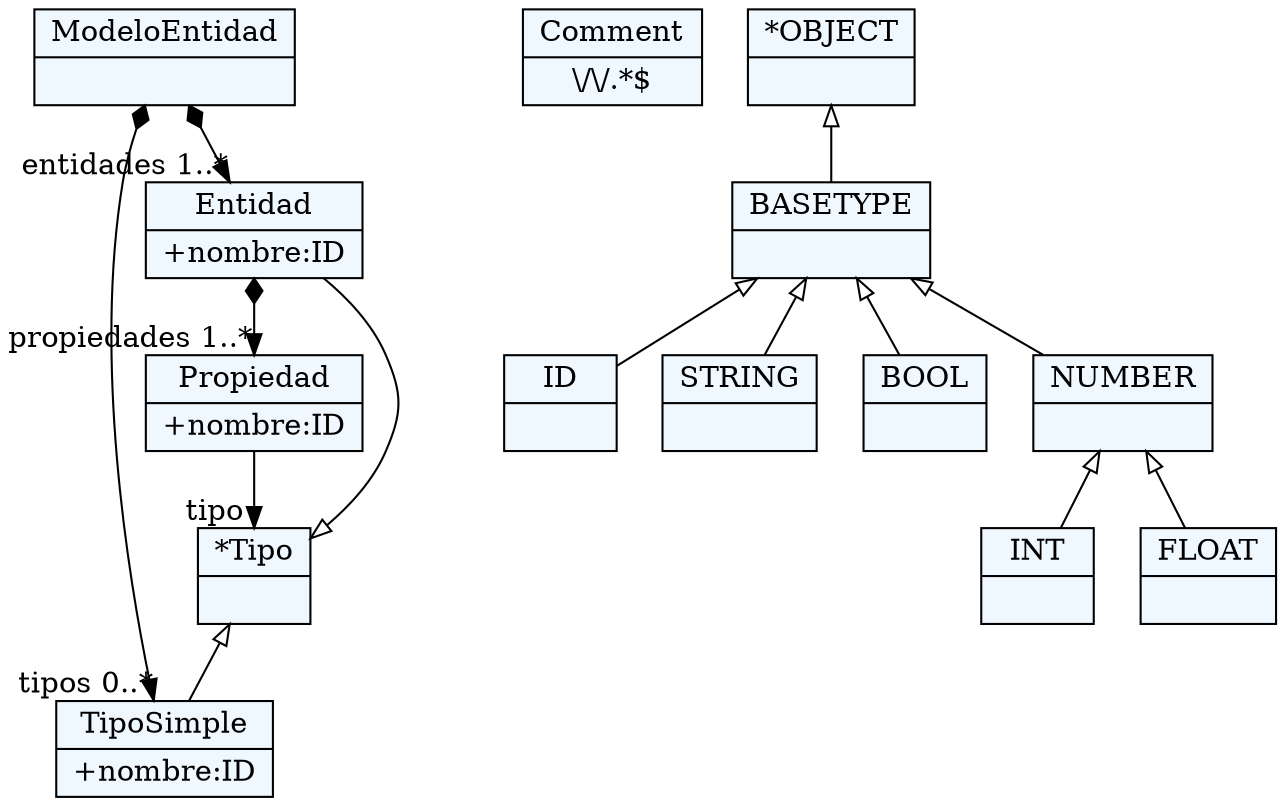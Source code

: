 
    digraph xtext {
    fontname = "Bitstream Vera Sans"
    fontsize = 8
    node[
        shape=record,
        style=filled,
        fillcolor=aliceblue
    ]
    nodesep = 0.3
    edge[dir=black,arrowtail=empty]


52072968 -> 51681640[arrowtail=diamond, dir=both, headlabel="tipos 0..*"]
52072968 -> 52074384[arrowtail=diamond, dir=both, headlabel="entidades 1..*"]
52072968[ label="{ModeloEntidad|}"]

52074384 -> 52075800[arrowtail=diamond, dir=both, headlabel="propiedades 1..*"]
52074384[ label="{Entidad|+nombre:ID\l}"]

52075800 -> 52085728[headlabel="tipo "]
52075800[ label="{Propiedad|+nombre:ID\l}"]

52085728[ label="{*Tipo|}"]
52085728 -> 51681640 [dir=back]
52085728 -> 52074384 [dir=back]

51681640[ label="{TipoSimple|+nombre:ID\l}"]

52087144[ label="{Comment|\\/\\/.*$}"]

51729376[ label="{ID|}"]

51967888[ label="{STRING|}"]

51969304[ label="{BOOL|}"]

51975136[ label="{INT|}"]

51976552[ label="{FLOAT|}"]

51978288[ label="{NUMBER|}"]
51978288 -> 51976552 [dir=back]
51978288 -> 51975136 [dir=back]

51979704[ label="{BASETYPE|}"]
51979704 -> 51978288 [dir=back]
51979704 -> 51969304 [dir=back]
51979704 -> 51729376 [dir=back]
51979704 -> 51967888 [dir=back]

51981120[ label="{*OBJECT|}"]
51981120 -> 51979704 [dir=back]


}
